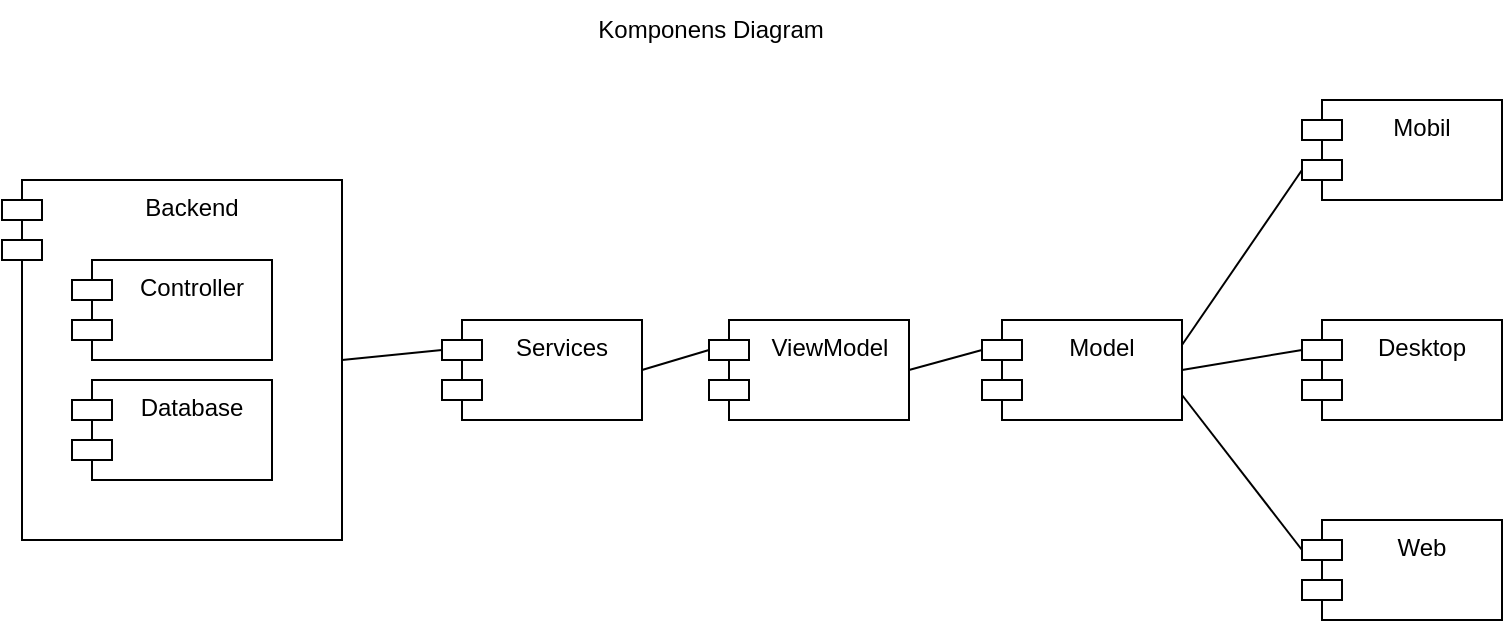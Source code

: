 <mxfile version="24.8.6">
  <diagram name="1 oldal" id="vw8hrpjhEh1GMntA2jr6">
    <mxGraphModel grid="1" page="1" gridSize="10" guides="1" tooltips="1" connect="1" arrows="1" fold="1" pageScale="1" pageWidth="827" pageHeight="1169" math="0" shadow="0">
      <root>
        <mxCell id="0" />
        <mxCell id="1" parent="0" />
        <mxCell id="rRD8uoUVnPodmDCWKfYW-1" value="Komponens Diagram" style="text;html=1;align=center;verticalAlign=middle;resizable=0;points=[];autosize=1;strokeColor=none;fillColor=none;" vertex="1" parent="1">
          <mxGeometry x="344" y="30" width="140" height="30" as="geometry" />
        </mxCell>
        <mxCell id="H97AcyKr8ZLn0d-st3hu-1" value="Mobil" style="shape=module;align=left;spacingLeft=20;align=center;verticalAlign=top;whiteSpace=wrap;html=1;" vertex="1" parent="1">
          <mxGeometry x="710" y="80" width="100" height="50" as="geometry" />
        </mxCell>
        <mxCell id="H97AcyKr8ZLn0d-st3hu-2" value="Desktop" style="shape=module;align=left;spacingLeft=20;align=center;verticalAlign=top;whiteSpace=wrap;html=1;" vertex="1" parent="1">
          <mxGeometry x="710" y="190" width="100" height="50" as="geometry" />
        </mxCell>
        <mxCell id="H97AcyKr8ZLn0d-st3hu-3" value="Web" style="shape=module;align=left;spacingLeft=20;align=center;verticalAlign=top;whiteSpace=wrap;html=1;" vertex="1" parent="1">
          <mxGeometry x="710" y="290" width="100" height="50" as="geometry" />
        </mxCell>
        <mxCell id="H97AcyKr8ZLn0d-st3hu-4" value="Backend" style="shape=module;align=left;spacingLeft=20;align=center;verticalAlign=top;whiteSpace=wrap;html=1;" vertex="1" parent="1">
          <mxGeometry x="60" y="120" width="170" height="180" as="geometry" />
        </mxCell>
        <mxCell id="H97AcyKr8ZLn0d-st3hu-5" value="Controller" style="shape=module;align=left;spacingLeft=20;align=center;verticalAlign=top;whiteSpace=wrap;html=1;" vertex="1" parent="1">
          <mxGeometry x="95" y="160" width="100" height="50" as="geometry" />
        </mxCell>
        <mxCell id="H97AcyKr8ZLn0d-st3hu-6" value="Services" style="shape=module;align=left;spacingLeft=20;align=center;verticalAlign=top;whiteSpace=wrap;html=1;" vertex="1" parent="1">
          <mxGeometry x="280" y="190" width="100" height="50" as="geometry" />
        </mxCell>
        <mxCell id="H97AcyKr8ZLn0d-st3hu-7" value="Database" style="shape=module;align=left;spacingLeft=20;align=center;verticalAlign=top;whiteSpace=wrap;html=1;" vertex="1" parent="1">
          <mxGeometry x="95" y="220" width="100" height="50" as="geometry" />
        </mxCell>
        <mxCell id="H97AcyKr8ZLn0d-st3hu-11" value="ViewModel" style="shape=module;align=left;spacingLeft=20;align=center;verticalAlign=top;whiteSpace=wrap;html=1;" vertex="1" parent="1">
          <mxGeometry x="413.5" y="190" width="100" height="50" as="geometry" />
        </mxCell>
        <mxCell id="H97AcyKr8ZLn0d-st3hu-12" value="Model" style="shape=module;align=left;spacingLeft=20;align=center;verticalAlign=top;whiteSpace=wrap;html=1;" vertex="1" parent="1">
          <mxGeometry x="550" y="190" width="100" height="50" as="geometry" />
        </mxCell>
        <mxCell id="H97AcyKr8ZLn0d-st3hu-15" value="" style="endArrow=none;html=1;rounded=0;entryX=0;entryY=0;entryDx=0;entryDy=15;entryPerimeter=0;exitX=1;exitY=0.5;exitDx=0;exitDy=0;" edge="1" parent="1" source="H97AcyKr8ZLn0d-st3hu-4" target="H97AcyKr8ZLn0d-st3hu-6">
          <mxGeometry width="50" height="50" relative="1" as="geometry">
            <mxPoint x="280" y="300" as="sourcePoint" />
            <mxPoint x="440" y="140" as="targetPoint" />
          </mxGeometry>
        </mxCell>
        <mxCell id="H97AcyKr8ZLn0d-st3hu-18" value="" style="endArrow=none;html=1;rounded=0;entryX=0;entryY=0;entryDx=0;entryDy=15;entryPerimeter=0;exitX=1;exitY=0.5;exitDx=0;exitDy=0;" edge="1" parent="1" source="H97AcyKr8ZLn0d-st3hu-6" target="H97AcyKr8ZLn0d-st3hu-11">
          <mxGeometry width="50" height="50" relative="1" as="geometry">
            <mxPoint x="390" y="190" as="sourcePoint" />
            <mxPoint x="440" y="140" as="targetPoint" />
          </mxGeometry>
        </mxCell>
        <mxCell id="H97AcyKr8ZLn0d-st3hu-19" value="" style="endArrow=none;html=1;rounded=0;entryX=0;entryY=0;entryDx=0;entryDy=15;entryPerimeter=0;exitX=1;exitY=0.5;exitDx=0;exitDy=0;" edge="1" parent="1" source="H97AcyKr8ZLn0d-st3hu-11" target="H97AcyKr8ZLn0d-st3hu-12">
          <mxGeometry width="50" height="50" relative="1" as="geometry">
            <mxPoint x="390" y="190" as="sourcePoint" />
            <mxPoint x="440" y="140" as="targetPoint" />
          </mxGeometry>
        </mxCell>
        <mxCell id="H97AcyKr8ZLn0d-st3hu-20" value="" style="endArrow=none;html=1;rounded=0;entryX=0;entryY=0;entryDx=0;entryDy=15;entryPerimeter=0;exitX=1;exitY=0.75;exitDx=0;exitDy=0;" edge="1" parent="1" source="H97AcyKr8ZLn0d-st3hu-12" target="H97AcyKr8ZLn0d-st3hu-3">
          <mxGeometry width="50" height="50" relative="1" as="geometry">
            <mxPoint x="390" y="190" as="sourcePoint" />
            <mxPoint x="440" y="140" as="targetPoint" />
          </mxGeometry>
        </mxCell>
        <mxCell id="H97AcyKr8ZLn0d-st3hu-21" value="" style="endArrow=none;html=1;rounded=0;entryX=0;entryY=0;entryDx=0;entryDy=15;entryPerimeter=0;exitX=1;exitY=0.5;exitDx=0;exitDy=0;" edge="1" parent="1" source="H97AcyKr8ZLn0d-st3hu-12" target="H97AcyKr8ZLn0d-st3hu-2">
          <mxGeometry width="50" height="50" relative="1" as="geometry">
            <mxPoint x="390" y="190" as="sourcePoint" />
            <mxPoint x="440" y="140" as="targetPoint" />
          </mxGeometry>
        </mxCell>
        <mxCell id="H97AcyKr8ZLn0d-st3hu-22" value="" style="endArrow=none;html=1;rounded=0;entryX=0;entryY=0;entryDx=0;entryDy=35;entryPerimeter=0;exitX=1;exitY=0.25;exitDx=0;exitDy=0;" edge="1" parent="1" source="H97AcyKr8ZLn0d-st3hu-12" target="H97AcyKr8ZLn0d-st3hu-1">
          <mxGeometry width="50" height="50" relative="1" as="geometry">
            <mxPoint x="390" y="190" as="sourcePoint" />
            <mxPoint x="440" y="140" as="targetPoint" />
          </mxGeometry>
        </mxCell>
      </root>
    </mxGraphModel>
  </diagram>
</mxfile>
